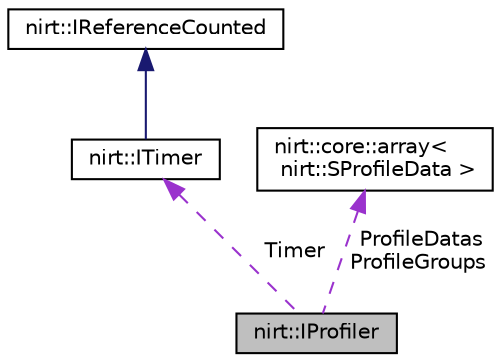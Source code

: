 digraph "nirt::IProfiler"
{
 // LATEX_PDF_SIZE
  edge [fontname="Helvetica",fontsize="10",labelfontname="Helvetica",labelfontsize="10"];
  node [fontname="Helvetica",fontsize="10",shape=record];
  Node1 [label="nirt::IProfiler",height=0.2,width=0.4,color="black", fillcolor="grey75", style="filled", fontcolor="black",tooltip="Code-profiler. Please check the example in the Nirtcpp examples folder about how to use it."];
  Node2 -> Node1 [dir="back",color="darkorchid3",fontsize="10",style="dashed",label=" Timer" ,fontname="Helvetica"];
  Node2 [label="nirt::ITimer",height=0.2,width=0.4,color="black", fillcolor="white", style="filled",URL="$classnirt_1_1ITimer.html",tooltip="Interface for getting and manipulating the virtual time."];
  Node3 -> Node2 [dir="back",color="midnightblue",fontsize="10",style="solid",fontname="Helvetica"];
  Node3 [label="nirt::IReferenceCounted",height=0.2,width=0.4,color="black", fillcolor="white", style="filled",URL="$classnirt_1_1IReferenceCounted.html",tooltip="Base class of most objects of the Nirtcpp Engine."];
  Node4 -> Node1 [dir="back",color="darkorchid3",fontsize="10",style="dashed",label=" ProfileDatas\nProfileGroups" ,fontname="Helvetica"];
  Node4 [label="nirt::core::array\<\l nirt::SProfileData \>",height=0.2,width=0.4,color="black", fillcolor="white", style="filled",URL="$classnirt_1_1core_1_1array.html",tooltip=" "];
}
